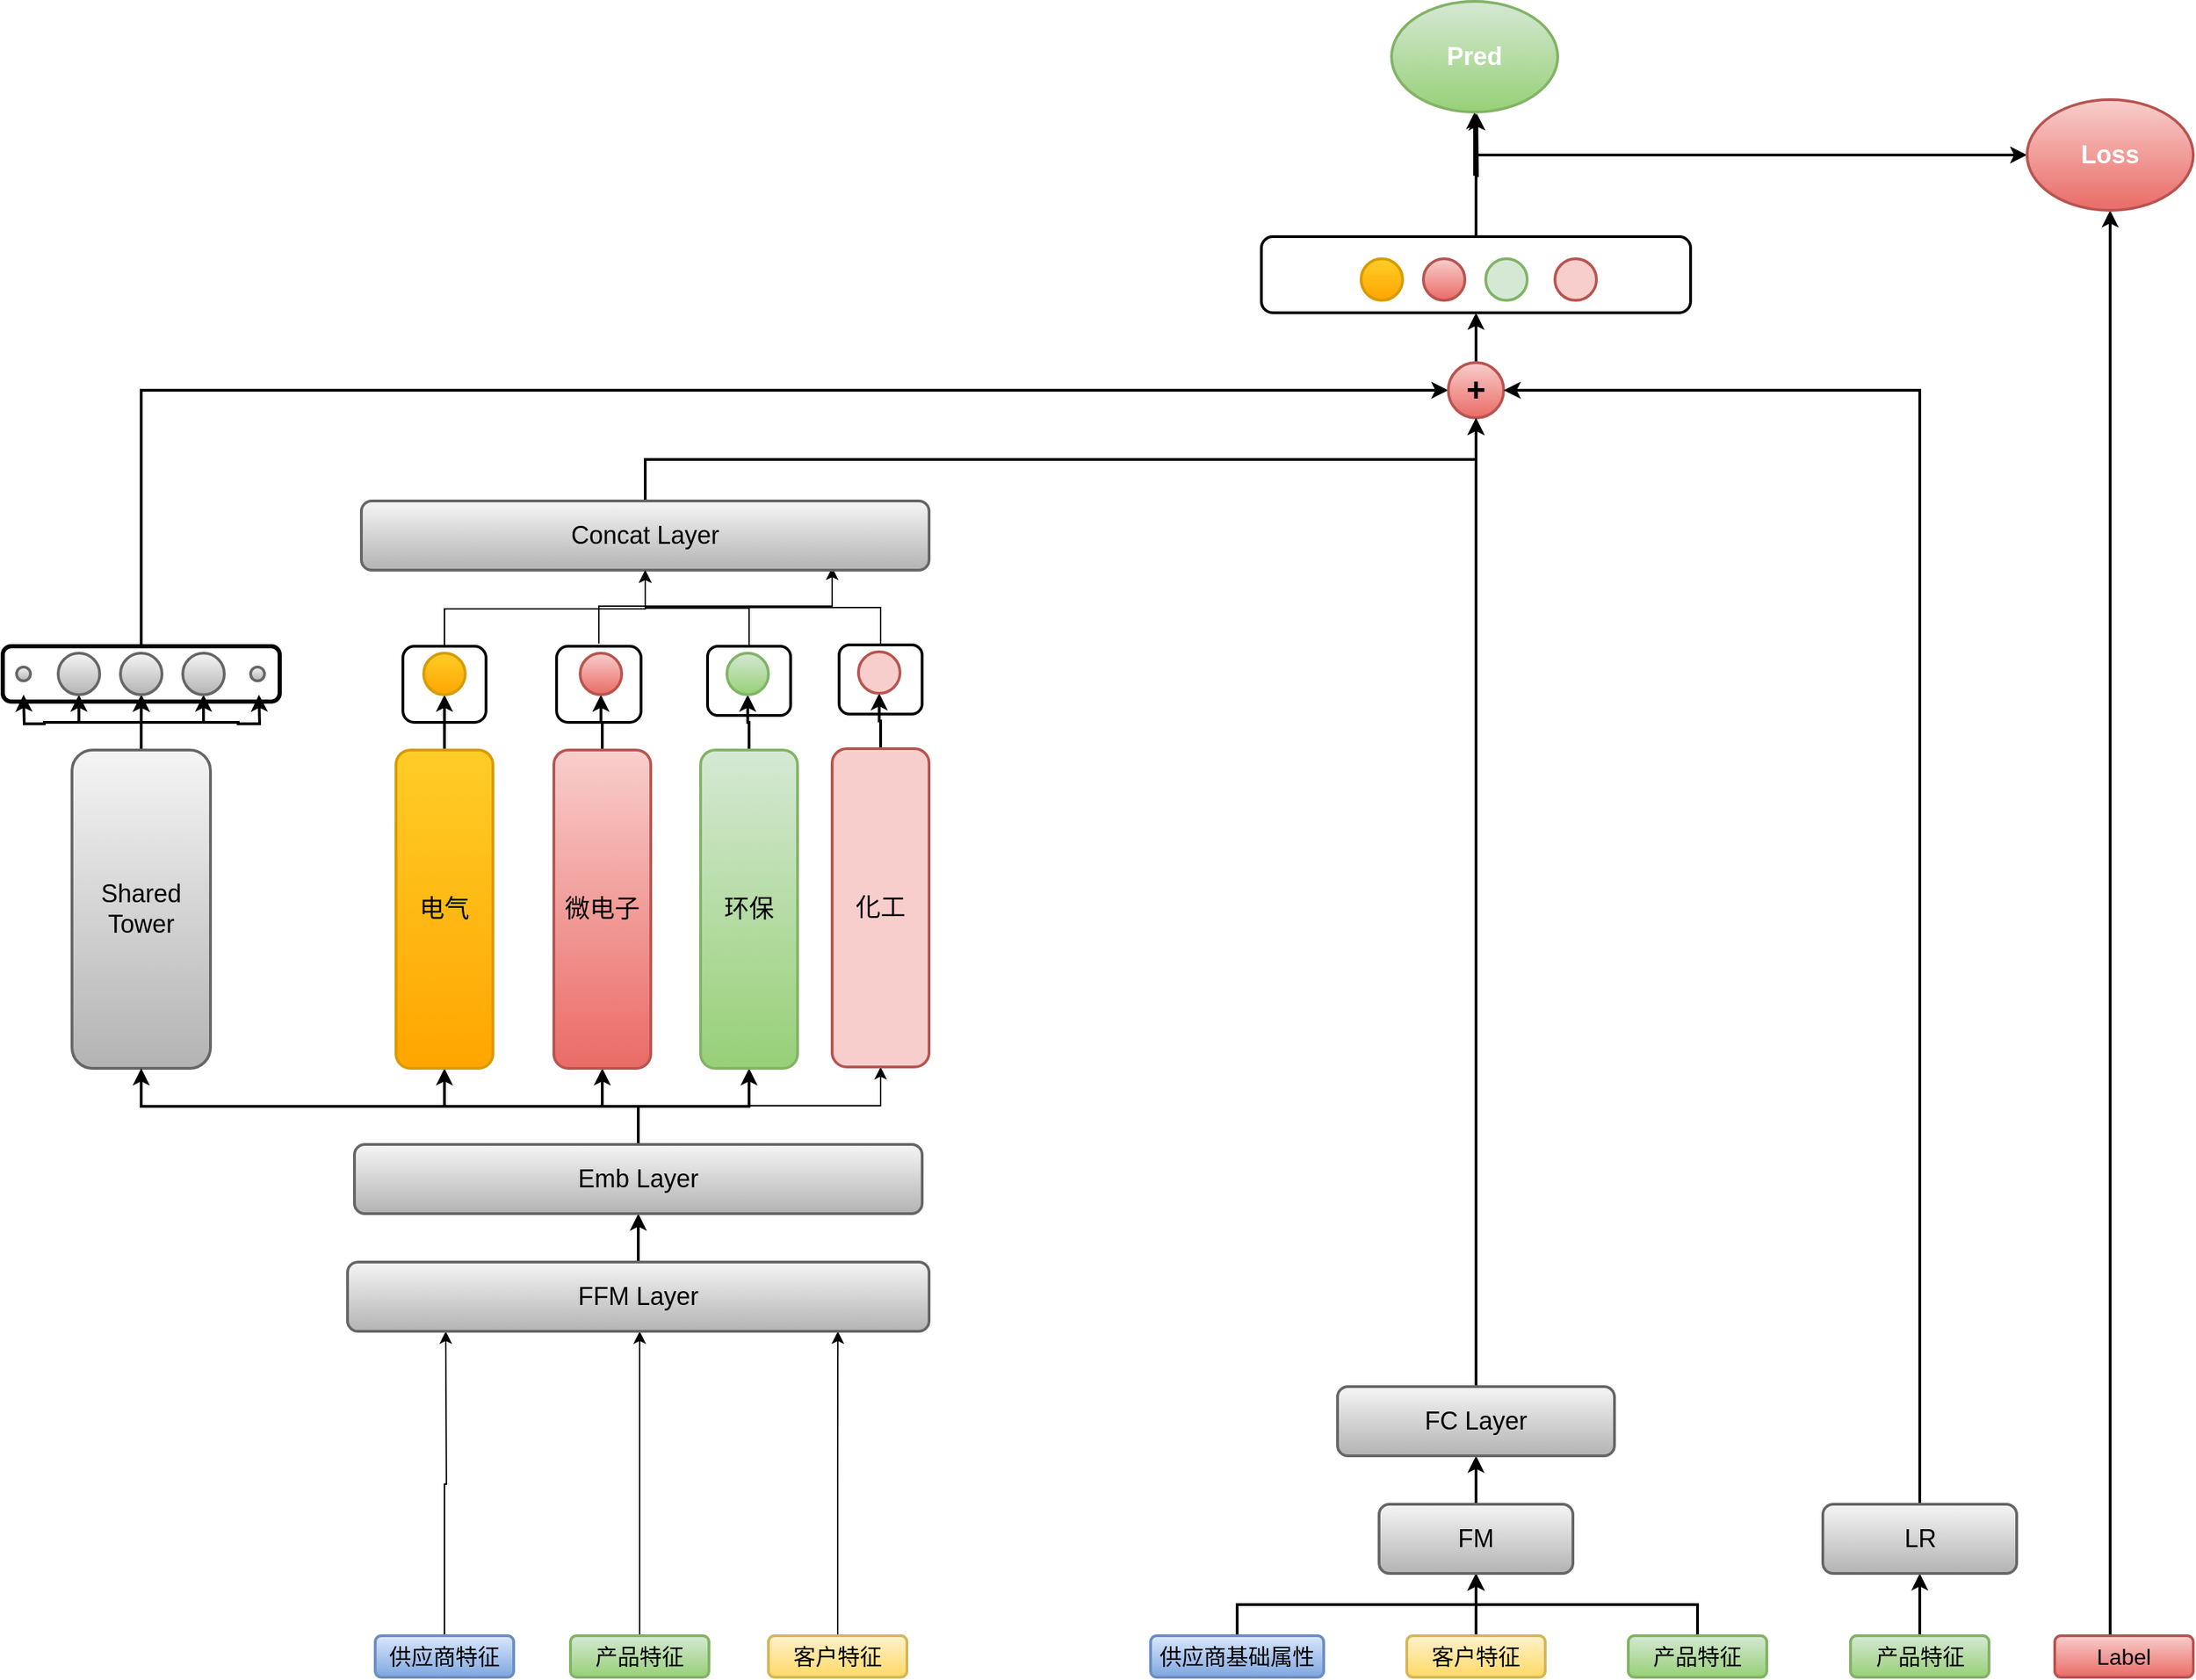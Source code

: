 <mxfile version="20.5.3" type="github">
  <diagram id="FtoD-XMlUUmFFMKcjNig" name="Page-1">
    <mxGraphModel dx="3694" dy="2764" grid="1" gridSize="10" guides="1" tooltips="1" connect="1" arrows="1" fold="1" page="1" pageScale="1" pageWidth="850" pageHeight="1100" math="0" shadow="0">
      <root>
        <mxCell id="0" />
        <mxCell id="1" parent="0" />
        <mxCell id="lZUS2v1G8GHMa_mkW9TZ-1" style="edgeStyle=orthogonalEdgeStyle;rounded=0;orthogonalLoop=1;jettySize=auto;html=1;exitX=0.5;exitY=0;exitDx=0;exitDy=0;entryX=0.078;entryY=1;entryDx=0;entryDy=0;entryPerimeter=0;strokeWidth=1;jumpSize=1;" parent="1" source="lZUS2v1G8GHMa_mkW9TZ-2" edge="1">
          <mxGeometry relative="1" as="geometry">
            <mxPoint x="200.92" y="460" as="targetPoint" />
          </mxGeometry>
        </mxCell>
        <mxCell id="lZUS2v1G8GHMa_mkW9TZ-2" value="供应商特征" style="rounded=1;whiteSpace=wrap;html=1;fontSize=16;fillColor=#dae8fc;strokeColor=#6c8ebf;gradientColor=#7ea6e0;strokeWidth=2;" parent="1" vertex="1">
          <mxGeometry x="150" y="680" width="100" height="30" as="geometry" />
        </mxCell>
        <mxCell id="syDb2VAmhITfCRq654g6-1" style="edgeStyle=orthogonalEdgeStyle;rounded=0;orthogonalLoop=1;jettySize=auto;html=1;exitX=0.5;exitY=0;exitDx=0;exitDy=0;entryX=0.25;entryY=1;entryDx=0;entryDy=0;" edge="1" parent="1" source="lZUS2v1G8GHMa_mkW9TZ-4">
          <mxGeometry relative="1" as="geometry">
            <mxPoint x="341.0" y="460" as="targetPoint" />
          </mxGeometry>
        </mxCell>
        <mxCell id="lZUS2v1G8GHMa_mkW9TZ-4" value="产品特征" style="rounded=1;whiteSpace=wrap;html=1;fontSize=16;fillColor=#d5e8d4;strokeColor=#82b366;gradientColor=#97d077;strokeWidth=2;" parent="1" vertex="1">
          <mxGeometry x="291" y="680" width="100" height="30" as="geometry" />
        </mxCell>
        <mxCell id="syDb2VAmhITfCRq654g6-3" style="edgeStyle=orthogonalEdgeStyle;rounded=0;jumpSize=1;orthogonalLoop=1;jettySize=auto;html=1;exitX=0.5;exitY=0;exitDx=0;exitDy=0;entryX=0.458;entryY=1;entryDx=0;entryDy=0;entryPerimeter=0;strokeWidth=1;" edge="1" parent="1" source="lZUS2v1G8GHMa_mkW9TZ-6">
          <mxGeometry relative="1" as="geometry">
            <mxPoint x="484.12" y="460" as="targetPoint" />
          </mxGeometry>
        </mxCell>
        <mxCell id="lZUS2v1G8GHMa_mkW9TZ-6" value="客户特征" style="rounded=1;whiteSpace=wrap;html=1;fontSize=16;fillColor=#fff2cc;strokeColor=#d6b656;gradientColor=#ffd966;strokeWidth=2;" parent="1" vertex="1">
          <mxGeometry x="434" y="680" width="100" height="30" as="geometry" />
        </mxCell>
        <mxCell id="lZUS2v1G8GHMa_mkW9TZ-9" style="edgeStyle=orthogonalEdgeStyle;rounded=0;orthogonalLoop=1;jettySize=auto;html=1;exitX=0.5;exitY=0;exitDx=0;exitDy=0;entryX=0.5;entryY=1;entryDx=0;entryDy=0;strokeWidth=2;" parent="1" source="lZUS2v1G8GHMa_mkW9TZ-10" target="lZUS2v1G8GHMa_mkW9TZ-82" edge="1">
          <mxGeometry relative="1" as="geometry" />
        </mxCell>
        <mxCell id="lZUS2v1G8GHMa_mkW9TZ-10" value="供应商基础属性" style="rounded=1;whiteSpace=wrap;html=1;fontSize=16;fillColor=#dae8fc;strokeColor=#6c8ebf;gradientColor=#7ea6e0;strokeWidth=2;" parent="1" vertex="1">
          <mxGeometry x="710" y="680" width="125" height="30" as="geometry" />
        </mxCell>
        <mxCell id="lZUS2v1G8GHMa_mkW9TZ-11" style="edgeStyle=orthogonalEdgeStyle;rounded=0;orthogonalLoop=1;jettySize=auto;html=1;exitX=0.5;exitY=0;exitDx=0;exitDy=0;entryX=0.5;entryY=1;entryDx=0;entryDy=0;strokeWidth=2;" parent="1" source="lZUS2v1G8GHMa_mkW9TZ-12" target="lZUS2v1G8GHMa_mkW9TZ-106" edge="1">
          <mxGeometry relative="1" as="geometry" />
        </mxCell>
        <mxCell id="lZUS2v1G8GHMa_mkW9TZ-12" value="产品特征" style="rounded=1;whiteSpace=wrap;html=1;fontSize=16;fillColor=#d5e8d4;strokeColor=#82b366;gradientColor=#97d077;strokeWidth=2;" parent="1" vertex="1">
          <mxGeometry x="1215.5" y="680" width="100" height="30" as="geometry" />
        </mxCell>
        <mxCell id="lZUS2v1G8GHMa_mkW9TZ-13" style="edgeStyle=orthogonalEdgeStyle;rounded=0;orthogonalLoop=1;jettySize=auto;html=1;exitX=0.5;exitY=0;exitDx=0;exitDy=0;entryX=0.5;entryY=1;entryDx=0;entryDy=0;strokeWidth=2;" parent="1" source="lZUS2v1G8GHMa_mkW9TZ-14" target="lZUS2v1G8GHMa_mkW9TZ-82" edge="1">
          <mxGeometry relative="1" as="geometry" />
        </mxCell>
        <mxCell id="lZUS2v1G8GHMa_mkW9TZ-14" value="客户特征" style="rounded=1;whiteSpace=wrap;html=1;fontSize=16;fillColor=#fff2cc;strokeColor=#d6b656;gradientColor=#ffd966;strokeWidth=2;" parent="1" vertex="1">
          <mxGeometry x="895" y="680" width="100" height="30" as="geometry" />
        </mxCell>
        <mxCell id="lZUS2v1G8GHMa_mkW9TZ-15" style="edgeStyle=orthogonalEdgeStyle;rounded=0;orthogonalLoop=1;jettySize=auto;html=1;exitX=0.5;exitY=0;exitDx=0;exitDy=0;entryX=0.5;entryY=1;entryDx=0;entryDy=0;strokeWidth=2;" parent="1" source="lZUS2v1G8GHMa_mkW9TZ-16" target="lZUS2v1G8GHMa_mkW9TZ-82" edge="1">
          <mxGeometry relative="1" as="geometry" />
        </mxCell>
        <mxCell id="lZUS2v1G8GHMa_mkW9TZ-16" value="产品特征" style="rounded=1;whiteSpace=wrap;html=1;fontSize=16;fillColor=#d5e8d4;strokeColor=#82b366;gradientColor=#97d077;strokeWidth=2;" parent="1" vertex="1">
          <mxGeometry x="1055" y="680" width="100" height="30" as="geometry" />
        </mxCell>
        <mxCell id="lZUS2v1G8GHMa_mkW9TZ-19" style="edgeStyle=orthogonalEdgeStyle;rounded=0;orthogonalLoop=1;jettySize=auto;html=1;exitX=0.5;exitY=0;exitDx=0;exitDy=0;entryX=0.5;entryY=1;entryDx=0;entryDy=0;strokeWidth=2;" parent="1" source="lZUS2v1G8GHMa_mkW9TZ-20" target="lZUS2v1G8GHMa_mkW9TZ-36" edge="1">
          <mxGeometry relative="1" as="geometry" />
        </mxCell>
        <mxCell id="lZUS2v1G8GHMa_mkW9TZ-20" value="FFM Layer" style="rounded=1;whiteSpace=wrap;html=1;fontSize=18;fillColor=#f5f5f5;gradientColor=#b3b3b3;strokeColor=#666666;strokeWidth=2;" parent="1" vertex="1">
          <mxGeometry x="130" y="410" width="420" height="50" as="geometry" />
        </mxCell>
        <mxCell id="lZUS2v1G8GHMa_mkW9TZ-23" style="edgeStyle=orthogonalEdgeStyle;rounded=0;orthogonalLoop=1;jettySize=auto;html=1;exitX=0.5;exitY=0;exitDx=0;exitDy=0;entryX=0.5;entryY=1;entryDx=0;entryDy=0;strokeWidth=2;" parent="1" source="lZUS2v1G8GHMa_mkW9TZ-29" target="lZUS2v1G8GHMa_mkW9TZ-67" edge="1">
          <mxGeometry relative="1" as="geometry" />
        </mxCell>
        <mxCell id="lZUS2v1G8GHMa_mkW9TZ-24" style="edgeStyle=orthogonalEdgeStyle;rounded=0;orthogonalLoop=1;jettySize=auto;html=1;exitX=0.5;exitY=0;exitDx=0;exitDy=0;entryX=0.5;entryY=1;entryDx=0;entryDy=0;strokeWidth=2;" parent="1" source="lZUS2v1G8GHMa_mkW9TZ-29" target="lZUS2v1G8GHMa_mkW9TZ-68" edge="1">
          <mxGeometry relative="1" as="geometry" />
        </mxCell>
        <mxCell id="lZUS2v1G8GHMa_mkW9TZ-25" style="edgeStyle=orthogonalEdgeStyle;rounded=0;orthogonalLoop=1;jettySize=auto;html=1;exitX=0.5;exitY=0;exitDx=0;exitDy=0;entryX=0.5;entryY=1;entryDx=0;entryDy=0;strokeWidth=2;" parent="1" source="lZUS2v1G8GHMa_mkW9TZ-29" target="lZUS2v1G8GHMa_mkW9TZ-66" edge="1">
          <mxGeometry relative="1" as="geometry">
            <Array as="points">
              <mxPoint x="-19" y="20" />
              <mxPoint x="-64" y="20" />
            </Array>
          </mxGeometry>
        </mxCell>
        <mxCell id="lZUS2v1G8GHMa_mkW9TZ-26" style="edgeStyle=orthogonalEdgeStyle;rounded=0;orthogonalLoop=1;jettySize=auto;html=1;exitX=0.5;exitY=0;exitDx=0;exitDy=0;entryX=0.501;entryY=0.875;entryDx=0;entryDy=0;entryPerimeter=0;fontSize=16;fontColor=#FFFFFF;strokeWidth=2;" parent="1" source="lZUS2v1G8GHMa_mkW9TZ-29" target="lZUS2v1G8GHMa_mkW9TZ-84" edge="1">
          <mxGeometry relative="1" as="geometry" />
        </mxCell>
        <mxCell id="lZUS2v1G8GHMa_mkW9TZ-27" style="edgeStyle=orthogonalEdgeStyle;rounded=0;orthogonalLoop=1;jettySize=auto;html=1;exitX=0.5;exitY=0;exitDx=0;exitDy=0;entryX=0.5;entryY=1;entryDx=0;entryDy=0;fontSize=16;fontColor=#FFFFFF;strokeWidth=2;" parent="1" source="lZUS2v1G8GHMa_mkW9TZ-29" edge="1">
          <mxGeometry relative="1" as="geometry">
            <mxPoint x="66" as="targetPoint" />
          </mxGeometry>
        </mxCell>
        <mxCell id="lZUS2v1G8GHMa_mkW9TZ-28" style="edgeStyle=orthogonalEdgeStyle;rounded=0;orthogonalLoop=1;jettySize=auto;html=1;exitX=0.5;exitY=0;exitDx=0;exitDy=0;entryX=0.5;entryY=1;entryDx=0;entryDy=0;fontSize=16;fontColor=#FFFFFF;strokeWidth=2;" parent="1" source="lZUS2v1G8GHMa_mkW9TZ-29" edge="1">
          <mxGeometry relative="1" as="geometry">
            <mxPoint x="-104" as="targetPoint" />
          </mxGeometry>
        </mxCell>
        <mxCell id="lZUS2v1G8GHMa_mkW9TZ-29" value="Shared&lt;br style=&quot;font-size: 18px;&quot;&gt;Tower" style="rounded=1;whiteSpace=wrap;html=1;fontSize=18;fillColor=#f5f5f5;gradientColor=#b3b3b3;strokeColor=#666666;strokeWidth=2;" parent="1" vertex="1">
          <mxGeometry x="-69" y="40" width="100" height="230" as="geometry" />
        </mxCell>
        <mxCell id="lZUS2v1G8GHMa_mkW9TZ-30" style="edgeStyle=orthogonalEdgeStyle;rounded=0;orthogonalLoop=1;jettySize=auto;html=1;exitX=0.5;exitY=0;exitDx=0;exitDy=0;entryX=0.5;entryY=1;entryDx=0;entryDy=0;strokeWidth=2;" parent="1" source="lZUS2v1G8GHMa_mkW9TZ-36" target="lZUS2v1G8GHMa_mkW9TZ-29" edge="1">
          <mxGeometry relative="1" as="geometry" />
        </mxCell>
        <mxCell id="lZUS2v1G8GHMa_mkW9TZ-31" style="edgeStyle=orthogonalEdgeStyle;rounded=0;orthogonalLoop=1;jettySize=auto;html=1;exitX=0.5;exitY=0;exitDx=0;exitDy=0;entryX=0.5;entryY=1;entryDx=0;entryDy=0;strokeWidth=2;" parent="1" source="lZUS2v1G8GHMa_mkW9TZ-36" target="lZUS2v1G8GHMa_mkW9TZ-44" edge="1">
          <mxGeometry relative="1" as="geometry" />
        </mxCell>
        <mxCell id="lZUS2v1G8GHMa_mkW9TZ-32" style="edgeStyle=orthogonalEdgeStyle;rounded=0;orthogonalLoop=1;jettySize=auto;html=1;exitX=0.5;exitY=0;exitDx=0;exitDy=0;entryX=0.5;entryY=1;entryDx=0;entryDy=0;strokeWidth=2;" parent="1" source="lZUS2v1G8GHMa_mkW9TZ-36" target="lZUS2v1G8GHMa_mkW9TZ-46" edge="1">
          <mxGeometry relative="1" as="geometry" />
        </mxCell>
        <mxCell id="lZUS2v1G8GHMa_mkW9TZ-35" style="edgeStyle=orthogonalEdgeStyle;rounded=0;orthogonalLoop=1;jettySize=auto;html=1;exitX=0.5;exitY=0;exitDx=0;exitDy=0;entryX=0.5;entryY=1;entryDx=0;entryDy=0;strokeWidth=2;" parent="1" source="lZUS2v1G8GHMa_mkW9TZ-36" target="lZUS2v1G8GHMa_mkW9TZ-40" edge="1">
          <mxGeometry relative="1" as="geometry" />
        </mxCell>
        <mxCell id="lZUS2v1G8GHMa_mkW9TZ-130" style="edgeStyle=orthogonalEdgeStyle;rounded=0;orthogonalLoop=1;jettySize=auto;html=1;exitX=0.5;exitY=0;exitDx=0;exitDy=0;entryX=0.5;entryY=1;entryDx=0;entryDy=0;" parent="1" source="lZUS2v1G8GHMa_mkW9TZ-36" target="lZUS2v1G8GHMa_mkW9TZ-126" edge="1">
          <mxGeometry relative="1" as="geometry" />
        </mxCell>
        <mxCell id="lZUS2v1G8GHMa_mkW9TZ-36" value="Emb Layer" style="rounded=1;whiteSpace=wrap;html=1;fontSize=18;fillColor=#f5f5f5;gradientColor=#b3b3b3;strokeColor=#666666;strokeWidth=2;" parent="1" vertex="1">
          <mxGeometry x="135" y="325" width="410" height="50" as="geometry" />
        </mxCell>
        <mxCell id="lZUS2v1G8GHMa_mkW9TZ-38" style="edgeStyle=orthogonalEdgeStyle;rounded=0;orthogonalLoop=1;jettySize=auto;html=1;exitX=0.5;exitY=0;exitDx=0;exitDy=0;entryX=0.5;entryY=1;entryDx=0;entryDy=0;strokeWidth=2;" parent="1" source="lZUS2v1G8GHMa_mkW9TZ-40" target="lZUS2v1G8GHMa_mkW9TZ-56" edge="1">
          <mxGeometry relative="1" as="geometry" />
        </mxCell>
        <mxCell id="lZUS2v1G8GHMa_mkW9TZ-40" value="电气" style="rounded=1;whiteSpace=wrap;html=1;fontSize=18;fillColor=#ffcd28;gradientColor=#ffa500;strokeColor=#d79b00;strokeWidth=2;" parent="1" vertex="1">
          <mxGeometry x="165" y="40" width="70" height="230" as="geometry" />
        </mxCell>
        <mxCell id="lZUS2v1G8GHMa_mkW9TZ-42" style="edgeStyle=orthogonalEdgeStyle;rounded=0;orthogonalLoop=1;jettySize=auto;html=1;exitX=0.5;exitY=0;exitDx=0;exitDy=0;entryX=0.5;entryY=1;entryDx=0;entryDy=0;strokeWidth=2;" parent="1" source="lZUS2v1G8GHMa_mkW9TZ-44" target="lZUS2v1G8GHMa_mkW9TZ-59" edge="1">
          <mxGeometry relative="1" as="geometry" />
        </mxCell>
        <mxCell id="lZUS2v1G8GHMa_mkW9TZ-44" value="微电子" style="rounded=1;whiteSpace=wrap;html=1;fontSize=18;fillColor=#f8cecc;gradientColor=#ea6b66;strokeColor=#b85450;strokeWidth=2;" parent="1" vertex="1">
          <mxGeometry x="279" y="40" width="70" height="230" as="geometry" />
        </mxCell>
        <mxCell id="lZUS2v1G8GHMa_mkW9TZ-45" style="edgeStyle=orthogonalEdgeStyle;rounded=0;orthogonalLoop=1;jettySize=auto;html=1;exitX=0.5;exitY=0;exitDx=0;exitDy=0;entryX=0.5;entryY=1;entryDx=0;entryDy=0;strokeWidth=2;" parent="1" source="lZUS2v1G8GHMa_mkW9TZ-46" target="lZUS2v1G8GHMa_mkW9TZ-63" edge="1">
          <mxGeometry relative="1" as="geometry" />
        </mxCell>
        <mxCell id="lZUS2v1G8GHMa_mkW9TZ-46" value="环保" style="rounded=1;whiteSpace=wrap;html=1;fontSize=18;fillColor=#d5e8d4;gradientColor=#97d077;strokeColor=#82b366;strokeWidth=2;" parent="1" vertex="1">
          <mxGeometry x="385" y="40" width="70" height="230" as="geometry" />
        </mxCell>
        <mxCell id="lZUS2v1G8GHMa_mkW9TZ-56" value="" style="ellipse;whiteSpace=wrap;html=1;aspect=fixed;fillColor=#ffcd28;gradientColor=#ffa500;strokeColor=#d79b00;strokeWidth=2;" parent="1" vertex="1">
          <mxGeometry x="185" y="-30" width="30" height="30" as="geometry" />
        </mxCell>
        <mxCell id="lZUS2v1G8GHMa_mkW9TZ-59" value="" style="ellipse;whiteSpace=wrap;html=1;aspect=fixed;fillColor=#f8cecc;gradientColor=#ea6b66;strokeColor=#b85450;strokeWidth=2;" parent="1" vertex="1">
          <mxGeometry x="298" y="-30" width="30" height="30" as="geometry" />
        </mxCell>
        <mxCell id="lZUS2v1G8GHMa_mkW9TZ-63" value="" style="ellipse;whiteSpace=wrap;html=1;aspect=fixed;fillColor=#d5e8d4;gradientColor=#97d077;strokeColor=#82b366;strokeWidth=2;" parent="1" vertex="1">
          <mxGeometry x="404" y="-30" width="30" height="30" as="geometry" />
        </mxCell>
        <mxCell id="lZUS2v1G8GHMa_mkW9TZ-66" value="" style="ellipse;whiteSpace=wrap;html=1;aspect=fixed;fillColor=#f5f5f5;gradientColor=#b3b3b3;strokeColor=#666666;strokeWidth=2;" parent="1" vertex="1">
          <mxGeometry x="-79" y="-30" width="30" height="30" as="geometry" />
        </mxCell>
        <mxCell id="lZUS2v1G8GHMa_mkW9TZ-67" value="" style="ellipse;whiteSpace=wrap;html=1;aspect=fixed;fillColor=#f5f5f5;gradientColor=#b3b3b3;strokeColor=#666666;strokeWidth=2;" parent="1" vertex="1">
          <mxGeometry x="-34" y="-30" width="30" height="30" as="geometry" />
        </mxCell>
        <mxCell id="lZUS2v1G8GHMa_mkW9TZ-68" value="" style="ellipse;whiteSpace=wrap;html=1;aspect=fixed;fillColor=#f5f5f5;gradientColor=#b3b3b3;strokeColor=#666666;strokeWidth=2;" parent="1" vertex="1">
          <mxGeometry x="11" y="-30" width="30" height="30" as="geometry" />
        </mxCell>
        <mxCell id="lZUS2v1G8GHMa_mkW9TZ-69" value="" style="ellipse;whiteSpace=wrap;html=1;aspect=fixed;fillColor=#f5f5f5;gradientColor=#b3b3b3;strokeColor=#666666;strokeWidth=2;" parent="1" vertex="1">
          <mxGeometry x="-109" y="-20" width="10" height="10" as="geometry" />
        </mxCell>
        <mxCell id="lZUS2v1G8GHMa_mkW9TZ-70" value="" style="ellipse;whiteSpace=wrap;html=1;aspect=fixed;fillColor=#f5f5f5;gradientColor=#b3b3b3;strokeColor=#666666;strokeWidth=2;" parent="1" vertex="1">
          <mxGeometry x="60" y="-20" width="10" height="10" as="geometry" />
        </mxCell>
        <mxCell id="lZUS2v1G8GHMa_mkW9TZ-74" value="" style="ellipse;whiteSpace=wrap;html=1;aspect=fixed;fillColor=#ffcd28;gradientColor=#ffa500;strokeColor=#d79b00;strokeWidth=2;" parent="1" vertex="1">
          <mxGeometry x="862" y="-315" width="30" height="30" as="geometry" />
        </mxCell>
        <mxCell id="lZUS2v1G8GHMa_mkW9TZ-75" value="" style="ellipse;whiteSpace=wrap;html=1;aspect=fixed;fillColor=#f8cecc;gradientColor=#ea6b66;strokeColor=#b85450;strokeWidth=2;" parent="1" vertex="1">
          <mxGeometry x="907" y="-315" width="30" height="30" as="geometry" />
        </mxCell>
        <mxCell id="lZUS2v1G8GHMa_mkW9TZ-76" value="" style="ellipse;whiteSpace=wrap;html=1;aspect=fixed;fillColor=#d5e8d4;strokeColor=#82b366;strokeWidth=2;" parent="1" vertex="1">
          <mxGeometry x="952" y="-315" width="30" height="30" as="geometry" />
        </mxCell>
        <mxCell id="lZUS2v1G8GHMa_mkW9TZ-77" value="" style="ellipse;whiteSpace=wrap;html=1;aspect=fixed;fillColor=#f8cecc;strokeColor=#b85450;strokeWidth=2;" parent="1" vertex="1">
          <mxGeometry x="1002" y="-315" width="30" height="30" as="geometry" />
        </mxCell>
        <mxCell id="lZUS2v1G8GHMa_mkW9TZ-81" style="edgeStyle=orthogonalEdgeStyle;rounded=0;orthogonalLoop=1;jettySize=auto;html=1;exitX=0.5;exitY=0;exitDx=0;exitDy=0;entryX=0.5;entryY=1;entryDx=0;entryDy=0;strokeWidth=2;" parent="1" source="lZUS2v1G8GHMa_mkW9TZ-82" target="lZUS2v1G8GHMa_mkW9TZ-86" edge="1">
          <mxGeometry relative="1" as="geometry" />
        </mxCell>
        <mxCell id="lZUS2v1G8GHMa_mkW9TZ-82" value="FM" style="rounded=1;whiteSpace=wrap;html=1;fontSize=18;fillColor=#f5f5f5;gradientColor=#b3b3b3;strokeColor=#666666;strokeWidth=2;" parent="1" vertex="1">
          <mxGeometry x="875" y="585" width="140" height="50" as="geometry" />
        </mxCell>
        <mxCell id="lZUS2v1G8GHMa_mkW9TZ-83" style="edgeStyle=orthogonalEdgeStyle;rounded=0;orthogonalLoop=1;jettySize=auto;html=1;exitX=0.5;exitY=0;exitDx=0;exitDy=0;entryX=0;entryY=0.5;entryDx=0;entryDy=0;strokeWidth=2;" parent="1" source="lZUS2v1G8GHMa_mkW9TZ-84" target="lZUS2v1G8GHMa_mkW9TZ-88" edge="1">
          <mxGeometry relative="1" as="geometry" />
        </mxCell>
        <mxCell id="lZUS2v1G8GHMa_mkW9TZ-84" value="" style="rounded=1;whiteSpace=wrap;html=1;shadow=0;gradientColor=none;fillColor=none;strokeWidth=3;" parent="1" vertex="1">
          <mxGeometry x="-119" y="-35" width="200" height="40" as="geometry" />
        </mxCell>
        <mxCell id="lZUS2v1G8GHMa_mkW9TZ-85" style="edgeStyle=orthogonalEdgeStyle;rounded=0;orthogonalLoop=1;jettySize=auto;html=1;exitX=0.5;exitY=0;exitDx=0;exitDy=0;entryX=0.5;entryY=1;entryDx=0;entryDy=0;fontSize=16;strokeWidth=2;" parent="1" source="lZUS2v1G8GHMa_mkW9TZ-86" target="lZUS2v1G8GHMa_mkW9TZ-88" edge="1">
          <mxGeometry relative="1" as="geometry" />
        </mxCell>
        <mxCell id="lZUS2v1G8GHMa_mkW9TZ-86" value="FC Layer" style="rounded=1;whiteSpace=wrap;html=1;fontSize=18;fillColor=#f5f5f5;gradientColor=#b3b3b3;strokeColor=#666666;strokeWidth=2;" parent="1" vertex="1">
          <mxGeometry x="845" y="500" width="200" height="50" as="geometry" />
        </mxCell>
        <mxCell id="lZUS2v1G8GHMa_mkW9TZ-87" style="edgeStyle=orthogonalEdgeStyle;rounded=0;orthogonalLoop=1;jettySize=auto;html=1;exitX=0.5;exitY=0;exitDx=0;exitDy=0;entryX=0.5;entryY=1;entryDx=0;entryDy=0;fontSize=16;strokeWidth=2;" parent="1" source="lZUS2v1G8GHMa_mkW9TZ-88" target="lZUS2v1G8GHMa_mkW9TZ-92" edge="1">
          <mxGeometry relative="1" as="geometry" />
        </mxCell>
        <mxCell id="lZUS2v1G8GHMa_mkW9TZ-88" value="&lt;h1&gt;+&lt;/h1&gt;" style="ellipse;whiteSpace=wrap;html=1;aspect=fixed;fillColor=#f8cecc;gradientColor=#ea6b66;strokeColor=#b85450;strokeWidth=2;" parent="1" vertex="1">
          <mxGeometry x="925" y="-240" width="40" height="40" as="geometry" />
        </mxCell>
        <mxCell id="lZUS2v1G8GHMa_mkW9TZ-89" style="edgeStyle=orthogonalEdgeStyle;rounded=0;orthogonalLoop=1;jettySize=auto;html=1;exitX=0.5;exitY=0;exitDx=0;exitDy=0;entryX=0;entryY=0.5;entryDx=0;entryDy=0;fontSize=16;strokeWidth=2;" parent="1" source="lZUS2v1G8GHMa_mkW9TZ-92" target="lZUS2v1G8GHMa_mkW9TZ-116" edge="1">
          <mxGeometry relative="1" as="geometry">
            <Array as="points">
              <mxPoint x="945" y="-390" />
            </Array>
          </mxGeometry>
        </mxCell>
        <mxCell id="lZUS2v1G8GHMa_mkW9TZ-90" style="edgeStyle=orthogonalEdgeStyle;rounded=0;orthogonalLoop=1;jettySize=auto;html=1;exitX=0.5;exitY=0;exitDx=0;exitDy=0;fontSize=16;strokeWidth=2;" parent="1" source="lZUS2v1G8GHMa_mkW9TZ-92" edge="1">
          <mxGeometry relative="1" as="geometry">
            <mxPoint x="945.529" y="-420" as="targetPoint" />
          </mxGeometry>
        </mxCell>
        <mxCell id="lZUS2v1G8GHMa_mkW9TZ-91" style="edgeStyle=orthogonalEdgeStyle;rounded=0;orthogonalLoop=1;jettySize=auto;html=1;exitX=0.5;exitY=0;exitDx=0;exitDy=0;entryX=0.5;entryY=1;entryDx=0;entryDy=0;fontSize=18;strokeWidth=2;" parent="1" source="lZUS2v1G8GHMa_mkW9TZ-92" target="lZUS2v1G8GHMa_mkW9TZ-117" edge="1">
          <mxGeometry relative="1" as="geometry" />
        </mxCell>
        <mxCell id="lZUS2v1G8GHMa_mkW9TZ-92" value="" style="rounded=1;whiteSpace=wrap;html=1;shadow=0;gradientColor=none;fillColor=none;strokeWidth=2;" parent="1" vertex="1">
          <mxGeometry x="790" y="-331" width="310" height="55" as="geometry" />
        </mxCell>
        <mxCell id="lZUS2v1G8GHMa_mkW9TZ-149" style="edgeStyle=orthogonalEdgeStyle;rounded=0;orthogonalLoop=1;jettySize=auto;html=1;exitX=0.5;exitY=0;exitDx=0;exitDy=0;entryX=0.5;entryY=1;entryDx=0;entryDy=0;" parent="1" source="lZUS2v1G8GHMa_mkW9TZ-94" target="lZUS2v1G8GHMa_mkW9TZ-104" edge="1">
          <mxGeometry relative="1" as="geometry">
            <Array as="points">
              <mxPoint x="200" y="-62" />
              <mxPoint x="345" y="-62" />
            </Array>
          </mxGeometry>
        </mxCell>
        <mxCell id="lZUS2v1G8GHMa_mkW9TZ-94" value="" style="rounded=1;whiteSpace=wrap;html=1;shadow=0;gradientColor=none;fillColor=none;strokeWidth=2;" parent="1" vertex="1">
          <mxGeometry x="170" y="-35" width="60" height="55" as="geometry" />
        </mxCell>
        <mxCell id="lZUS2v1G8GHMa_mkW9TZ-150" style="edgeStyle=orthogonalEdgeStyle;rounded=0;orthogonalLoop=1;jettySize=auto;html=1;exitX=0.5;exitY=0;exitDx=0;exitDy=0;" parent="1" edge="1">
          <mxGeometry relative="1" as="geometry">
            <mxPoint x="480" y="-92" as="targetPoint" />
            <mxPoint x="311.5" y="-37" as="sourcePoint" />
            <Array as="points">
              <mxPoint x="312" y="-64" />
              <mxPoint x="480" y="-64" />
            </Array>
          </mxGeometry>
        </mxCell>
        <mxCell id="lZUS2v1G8GHMa_mkW9TZ-96" value="" style="rounded=1;whiteSpace=wrap;html=1;shadow=0;gradientColor=none;fillColor=none;strokeWidth=2;" parent="1" vertex="1">
          <mxGeometry x="281" y="-35" width="61" height="55" as="geometry" />
        </mxCell>
        <mxCell id="lZUS2v1G8GHMa_mkW9TZ-147" style="edgeStyle=orthogonalEdgeStyle;rounded=0;orthogonalLoop=1;jettySize=auto;html=1;exitX=0.5;exitY=0;exitDx=0;exitDy=0;entryX=0.5;entryY=1;entryDx=0;entryDy=0;" parent="1" source="lZUS2v1G8GHMa_mkW9TZ-100" target="lZUS2v1G8GHMa_mkW9TZ-104" edge="1">
          <mxGeometry relative="1" as="geometry" />
        </mxCell>
        <mxCell id="lZUS2v1G8GHMa_mkW9TZ-100" value="" style="rounded=1;whiteSpace=wrap;html=1;shadow=0;gradientColor=none;fillColor=none;strokeWidth=2;" parent="1" vertex="1">
          <mxGeometry x="390" y="-35" width="60" height="50" as="geometry" />
        </mxCell>
        <mxCell id="lZUS2v1G8GHMa_mkW9TZ-103" style="edgeStyle=orthogonalEdgeStyle;rounded=0;orthogonalLoop=1;jettySize=auto;html=1;exitX=0.5;exitY=0;exitDx=0;exitDy=0;strokeWidth=2;" parent="1" source="lZUS2v1G8GHMa_mkW9TZ-104" target="lZUS2v1G8GHMa_mkW9TZ-88" edge="1">
          <mxGeometry relative="1" as="geometry" />
        </mxCell>
        <mxCell id="lZUS2v1G8GHMa_mkW9TZ-104" value="Concat Layer" style="rounded=1;whiteSpace=wrap;html=1;fontSize=18;fillColor=#f5f5f5;gradientColor=#b3b3b3;strokeColor=#666666;strokeWidth=2;" parent="1" vertex="1">
          <mxGeometry x="140" y="-140" width="410" height="50" as="geometry" />
        </mxCell>
        <mxCell id="lZUS2v1G8GHMa_mkW9TZ-105" style="edgeStyle=orthogonalEdgeStyle;rounded=0;orthogonalLoop=1;jettySize=auto;html=1;exitX=0.5;exitY=0;exitDx=0;exitDy=0;entryX=1;entryY=0.5;entryDx=0;entryDy=0;strokeWidth=2;" parent="1" source="lZUS2v1G8GHMa_mkW9TZ-106" target="lZUS2v1G8GHMa_mkW9TZ-88" edge="1">
          <mxGeometry relative="1" as="geometry" />
        </mxCell>
        <mxCell id="lZUS2v1G8GHMa_mkW9TZ-106" value="LR" style="rounded=1;whiteSpace=wrap;html=1;fontSize=18;fillColor=#f5f5f5;gradientColor=#b3b3b3;strokeColor=#666666;strokeWidth=2;" parent="1" vertex="1">
          <mxGeometry x="1195.5" y="585" width="140" height="50" as="geometry" />
        </mxCell>
        <mxCell id="lZUS2v1G8GHMa_mkW9TZ-114" style="edgeStyle=orthogonalEdgeStyle;rounded=0;orthogonalLoop=1;jettySize=auto;html=1;exitX=0.5;exitY=0;exitDx=0;exitDy=0;entryX=0.5;entryY=1;entryDx=0;entryDy=0;fontSize=16;strokeWidth=2;" parent="1" source="lZUS2v1G8GHMa_mkW9TZ-115" target="lZUS2v1G8GHMa_mkW9TZ-116" edge="1">
          <mxGeometry relative="1" as="geometry">
            <Array as="points">
              <mxPoint x="1413" y="680" />
            </Array>
          </mxGeometry>
        </mxCell>
        <mxCell id="lZUS2v1G8GHMa_mkW9TZ-115" value="Label" style="rounded=1;whiteSpace=wrap;html=1;fontSize=16;fillColor=#f8cecc;strokeColor=#b85450;gradientColor=#ea6b66;strokeWidth=2;" parent="1" vertex="1">
          <mxGeometry x="1363" y="680" width="100" height="30" as="geometry" />
        </mxCell>
        <mxCell id="lZUS2v1G8GHMa_mkW9TZ-116" value="&lt;font style=&quot;font-size: 18px&quot;&gt;Loss&lt;/font&gt;" style="ellipse;whiteSpace=wrap;html=1;shadow=0;fontSize=18;strokeWidth=2;fillColor=#f8cecc;gradientColor=#ea6b66;fontStyle=1;strokeColor=#b85450;fontColor=#FFFFFF;" parent="1" vertex="1">
          <mxGeometry x="1343" y="-430" width="120" height="80" as="geometry" />
        </mxCell>
        <mxCell id="lZUS2v1G8GHMa_mkW9TZ-117" value="&lt;font style=&quot;font-size: 18px&quot;&gt;Pred&lt;/font&gt;" style="ellipse;whiteSpace=wrap;html=1;shadow=0;fontSize=18;strokeWidth=2;fillColor=#d5e8d4;gradientColor=#97d077;fontStyle=1;strokeColor=#82b366;fontColor=#FFFFFF;" parent="1" vertex="1">
          <mxGeometry x="884" y="-501" width="120" height="80" as="geometry" />
        </mxCell>
        <mxCell id="lZUS2v1G8GHMa_mkW9TZ-125" style="edgeStyle=orthogonalEdgeStyle;rounded=0;orthogonalLoop=1;jettySize=auto;html=1;exitX=0.5;exitY=0;exitDx=0;exitDy=0;entryX=0.5;entryY=1;entryDx=0;entryDy=0;strokeWidth=2;" parent="1" source="lZUS2v1G8GHMa_mkW9TZ-126" target="lZUS2v1G8GHMa_mkW9TZ-127" edge="1">
          <mxGeometry relative="1" as="geometry" />
        </mxCell>
        <mxCell id="lZUS2v1G8GHMa_mkW9TZ-126" value="化工" style="rounded=1;whiteSpace=wrap;html=1;fontSize=18;fillColor=#f8cecc;strokeColor=#b85450;strokeWidth=2;" parent="1" vertex="1">
          <mxGeometry x="480" y="39" width="70" height="230" as="geometry" />
        </mxCell>
        <mxCell id="lZUS2v1G8GHMa_mkW9TZ-127" value="" style="ellipse;whiteSpace=wrap;html=1;aspect=fixed;fillColor=#f8cecc;strokeColor=#b85450;strokeWidth=2;" parent="1" vertex="1">
          <mxGeometry x="499" y="-31" width="30" height="30" as="geometry" />
        </mxCell>
        <mxCell id="lZUS2v1G8GHMa_mkW9TZ-146" style="edgeStyle=orthogonalEdgeStyle;rounded=0;orthogonalLoop=1;jettySize=auto;html=1;exitX=0.5;exitY=0;exitDx=0;exitDy=0;entryX=0.5;entryY=1;entryDx=0;entryDy=0;" parent="1" source="lZUS2v1G8GHMa_mkW9TZ-128" target="lZUS2v1G8GHMa_mkW9TZ-104" edge="1">
          <mxGeometry relative="1" as="geometry">
            <Array as="points">
              <mxPoint x="515" y="-63" />
              <mxPoint x="345" y="-63" />
            </Array>
          </mxGeometry>
        </mxCell>
        <mxCell id="lZUS2v1G8GHMa_mkW9TZ-128" value="" style="rounded=1;whiteSpace=wrap;html=1;shadow=0;gradientColor=none;fillColor=none;strokeWidth=2;" parent="1" vertex="1">
          <mxGeometry x="485" y="-36" width="60" height="50" as="geometry" />
        </mxCell>
      </root>
    </mxGraphModel>
  </diagram>
</mxfile>
